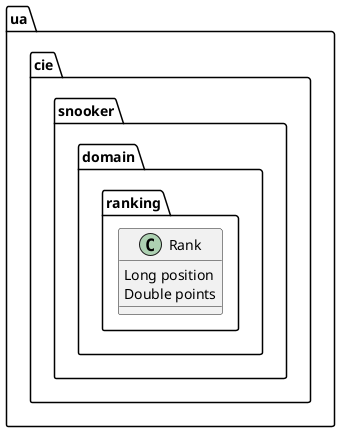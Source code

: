 @startuml

package ua.cie.snooker.domain.ranking {
    class Rank {
        Long position
        Double points
    }
}

@enduml